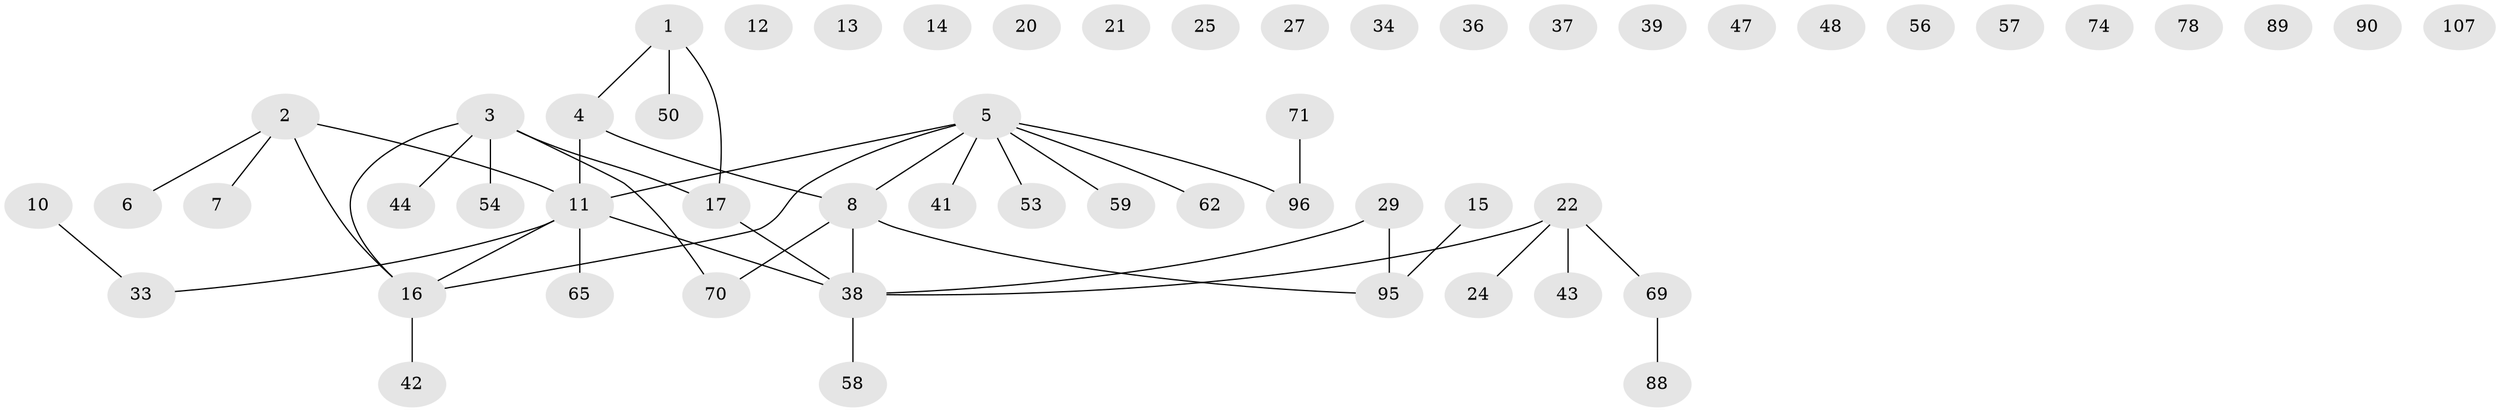 // original degree distribution, {1: 0.3090909090909091, 2: 0.2545454545454545, 3: 0.13636363636363635, 4: 0.10909090909090909, 5: 0.02727272727272727, 0: 0.15454545454545454, 6: 0.00909090909090909}
// Generated by graph-tools (version 1.1) at 2025/12/03/09/25 04:12:51]
// undirected, 55 vertices, 42 edges
graph export_dot {
graph [start="1"]
  node [color=gray90,style=filled];
  1 [super="+72"];
  2 [super="+51+28"];
  3 [super="+9+23+18"];
  4;
  5 [super="+73+45+19+66"];
  6;
  7;
  8 [super="+30"];
  10;
  11 [super="+52+60"];
  12;
  13;
  14;
  15;
  16 [super="+91"];
  17 [super="+104+32"];
  20 [super="+31"];
  21;
  22 [super="+55+92"];
  24 [super="+77"];
  25;
  27 [super="+100"];
  29;
  33 [super="+64"];
  34;
  36;
  37 [super="+106+110"];
  38 [super="+80+63+82"];
  39;
  41 [super="+67"];
  42 [super="+98"];
  43 [super="+86"];
  44;
  47;
  48;
  50;
  53;
  54;
  56;
  57;
  58;
  59 [super="+109"];
  62;
  65;
  69;
  70 [super="+79"];
  71;
  74;
  78;
  88 [super="+94"];
  89;
  90;
  95 [super="+102"];
  96 [super="+103"];
  107;
  1 -- 50;
  1 -- 4;
  1 -- 17;
  2 -- 16;
  2 -- 6;
  2 -- 7;
  2 -- 11 [weight=2];
  3 -- 16;
  3 -- 17;
  3 -- 54;
  3 -- 44;
  3 -- 70;
  4 -- 8;
  4 -- 11;
  5 -- 16;
  5 -- 96;
  5 -- 53;
  5 -- 8;
  5 -- 62;
  5 -- 59;
  5 -- 11;
  5 -- 41;
  8 -- 38 [weight=3];
  8 -- 95;
  8 -- 70;
  10 -- 33;
  11 -- 33;
  11 -- 65;
  11 -- 38 [weight=2];
  11 -- 16;
  15 -- 95;
  16 -- 42;
  17 -- 38;
  22 -- 43;
  22 -- 38;
  22 -- 24;
  22 -- 69;
  29 -- 95;
  29 -- 38;
  38 -- 58;
  69 -- 88;
  71 -- 96;
}
